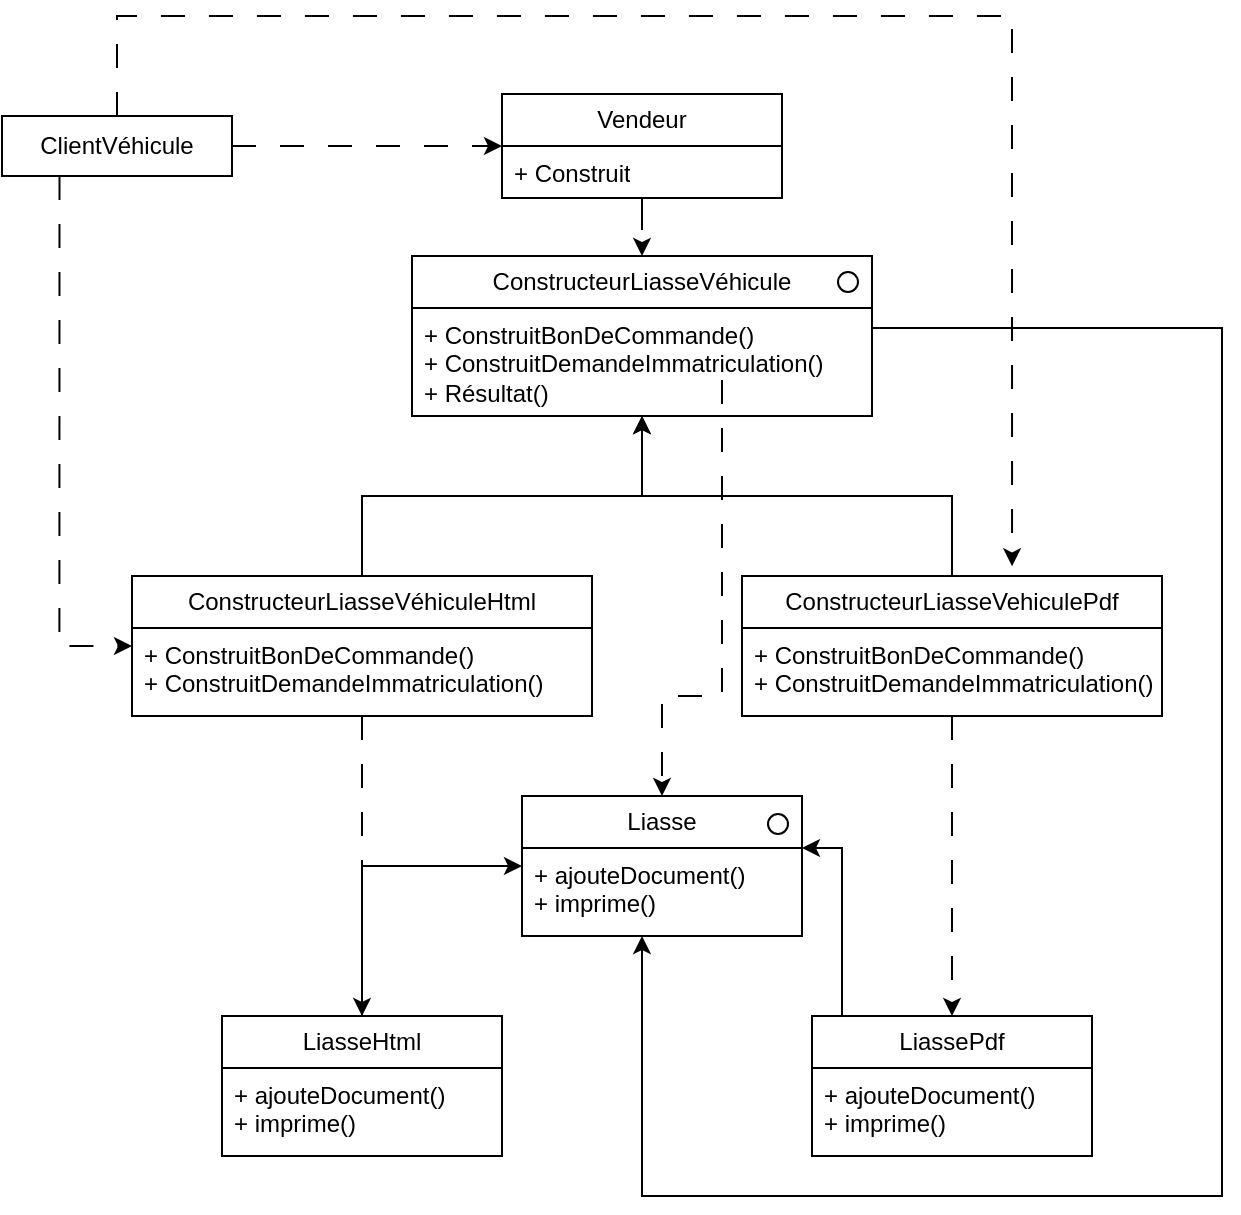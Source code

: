 <mxfile version="22.1.4" type="device">
  <diagram name="Page-1" id="VkfnlF7qGmTDGDxlfwNi">
    <mxGraphModel dx="350" dy="221" grid="1" gridSize="10" guides="1" tooltips="1" connect="1" arrows="1" fold="1" page="1" pageScale="1" pageWidth="827" pageHeight="1169" math="0" shadow="0">
      <root>
        <mxCell id="0" />
        <mxCell id="1" parent="0" />
        <mxCell id="WMn6grZ0DW30NmEa86e4-182" style="edgeStyle=orthogonalEdgeStyle;rounded=0;orthogonalLoop=1;jettySize=auto;html=1;exitX=0.5;exitY=0;exitDx=0;exitDy=0;entryX=0.643;entryY=-0.069;entryDx=0;entryDy=0;entryPerimeter=0;dashed=1;dashPattern=12 12;" edge="1" parent="1" source="WMn6grZ0DW30NmEa86e4-6" target="WMn6grZ0DW30NmEa86e4-174">
          <mxGeometry relative="1" as="geometry">
            <mxPoint x="680" y="40" as="targetPoint" />
            <Array as="points">
              <mxPoint x="258" y="50" />
              <mxPoint x="705" y="50" />
            </Array>
          </mxGeometry>
        </mxCell>
        <mxCell id="WMn6grZ0DW30NmEa86e4-183" style="edgeStyle=orthogonalEdgeStyle;rounded=0;orthogonalLoop=1;jettySize=auto;html=1;exitX=0.25;exitY=1;exitDx=0;exitDy=0;entryX=0;entryY=0.5;entryDx=0;entryDy=0;dashed=1;dashPattern=12 12;" edge="1" parent="1" source="WMn6grZ0DW30NmEa86e4-6" target="WMn6grZ0DW30NmEa86e4-172">
          <mxGeometry relative="1" as="geometry" />
        </mxCell>
        <mxCell id="WMn6grZ0DW30NmEa86e4-195" style="edgeStyle=orthogonalEdgeStyle;rounded=0;orthogonalLoop=1;jettySize=auto;html=1;entryX=0;entryY=0.5;entryDx=0;entryDy=0;dashed=1;dashPattern=12 12;" edge="1" parent="1" source="WMn6grZ0DW30NmEa86e4-6" target="WMn6grZ0DW30NmEa86e4-168">
          <mxGeometry relative="1" as="geometry" />
        </mxCell>
        <mxCell id="WMn6grZ0DW30NmEa86e4-6" value="ClientVéhicule" style="html=1;whiteSpace=wrap;" vertex="1" parent="1">
          <mxGeometry x="200" y="100" width="115" height="30" as="geometry" />
        </mxCell>
        <mxCell id="WMn6grZ0DW30NmEa86e4-184" style="edgeStyle=orthogonalEdgeStyle;rounded=0;orthogonalLoop=1;jettySize=auto;html=1;entryX=0.5;entryY=0;entryDx=0;entryDy=0;dashed=1;dashPattern=12 12;" edge="1" parent="1" source="WMn6grZ0DW30NmEa86e4-168" target="WMn6grZ0DW30NmEa86e4-170">
          <mxGeometry relative="1" as="geometry" />
        </mxCell>
        <mxCell id="WMn6grZ0DW30NmEa86e4-168" value="Vendeur&lt;br&gt;" style="swimlane;fontStyle=0;childLayout=stackLayout;horizontal=1;startSize=26;fillColor=none;horizontalStack=0;resizeParent=1;resizeParentMax=0;resizeLast=0;collapsible=1;marginBottom=0;whiteSpace=wrap;html=1;" vertex="1" parent="1">
          <mxGeometry x="450" y="89" width="140" height="52" as="geometry" />
        </mxCell>
        <mxCell id="WMn6grZ0DW30NmEa86e4-169" value="+ Construit" style="text;strokeColor=none;fillColor=none;align=left;verticalAlign=top;spacingLeft=4;spacingRight=4;overflow=hidden;rotatable=0;points=[[0,0.5],[1,0.5]];portConstraint=eastwest;whiteSpace=wrap;html=1;" vertex="1" parent="WMn6grZ0DW30NmEa86e4-168">
          <mxGeometry y="26" width="140" height="26" as="geometry" />
        </mxCell>
        <mxCell id="WMn6grZ0DW30NmEa86e4-192" style="edgeStyle=orthogonalEdgeStyle;rounded=0;orthogonalLoop=1;jettySize=auto;html=1;" edge="1" parent="1" source="WMn6grZ0DW30NmEa86e4-170" target="WMn6grZ0DW30NmEa86e4-176">
          <mxGeometry relative="1" as="geometry">
            <mxPoint x="520" y="640" as="targetPoint" />
            <Array as="points">
              <mxPoint x="810" y="206" />
              <mxPoint x="810" y="640" />
              <mxPoint x="520" y="640" />
            </Array>
          </mxGeometry>
        </mxCell>
        <mxCell id="WMn6grZ0DW30NmEa86e4-170" value="ConstructeurLiasseVéhicule&lt;br&gt;" style="swimlane;fontStyle=0;childLayout=stackLayout;horizontal=1;startSize=26;fillColor=none;horizontalStack=0;resizeParent=1;resizeParentMax=0;resizeLast=0;collapsible=1;marginBottom=0;whiteSpace=wrap;html=1;" vertex="1" parent="1">
          <mxGeometry x="405" y="170" width="230" height="80" as="geometry" />
        </mxCell>
        <mxCell id="WMn6grZ0DW30NmEa86e4-171" value="+ ConstruitBonDeCommande()&lt;br&gt;+ ConstruitDemandeImmatriculation()&lt;br&gt;+ Résultat()" style="text;strokeColor=none;fillColor=none;align=left;verticalAlign=top;spacingLeft=4;spacingRight=4;overflow=hidden;rotatable=0;points=[[0,0.5],[1,0.5]];portConstraint=eastwest;whiteSpace=wrap;html=1;" vertex="1" parent="WMn6grZ0DW30NmEa86e4-170">
          <mxGeometry y="26" width="230" height="54" as="geometry" />
        </mxCell>
        <mxCell id="WMn6grZ0DW30NmEa86e4-185" style="edgeStyle=orthogonalEdgeStyle;rounded=0;orthogonalLoop=1;jettySize=auto;html=1;" edge="1" parent="1" source="WMn6grZ0DW30NmEa86e4-172" target="WMn6grZ0DW30NmEa86e4-170">
          <mxGeometry relative="1" as="geometry" />
        </mxCell>
        <mxCell id="WMn6grZ0DW30NmEa86e4-189" style="edgeStyle=orthogonalEdgeStyle;rounded=0;orthogonalLoop=1;jettySize=auto;html=1;entryX=0.5;entryY=0;entryDx=0;entryDy=0;dashed=1;dashPattern=12 12;" edge="1" parent="1" source="WMn6grZ0DW30NmEa86e4-172" target="WMn6grZ0DW30NmEa86e4-178">
          <mxGeometry relative="1" as="geometry" />
        </mxCell>
        <mxCell id="WMn6grZ0DW30NmEa86e4-172" value="ConstructeurLiasseVéhiculeHtml" style="swimlane;fontStyle=0;childLayout=stackLayout;horizontal=1;startSize=26;fillColor=none;horizontalStack=0;resizeParent=1;resizeParentMax=0;resizeLast=0;collapsible=1;marginBottom=0;whiteSpace=wrap;html=1;" vertex="1" parent="1">
          <mxGeometry x="265" y="330" width="230" height="70" as="geometry" />
        </mxCell>
        <mxCell id="WMn6grZ0DW30NmEa86e4-173" value="+ ConstruitBonDeCommande()&lt;br style=&quot;border-color: var(--border-color);&quot;&gt;+ ConstruitDemandeImmatriculation()" style="text;strokeColor=none;fillColor=none;align=left;verticalAlign=top;spacingLeft=4;spacingRight=4;overflow=hidden;rotatable=0;points=[[0,0.5],[1,0.5]];portConstraint=eastwest;whiteSpace=wrap;html=1;" vertex="1" parent="WMn6grZ0DW30NmEa86e4-172">
          <mxGeometry y="26" width="230" height="44" as="geometry" />
        </mxCell>
        <mxCell id="WMn6grZ0DW30NmEa86e4-186" style="edgeStyle=orthogonalEdgeStyle;rounded=0;orthogonalLoop=1;jettySize=auto;html=1;exitX=0.5;exitY=0;exitDx=0;exitDy=0;" edge="1" parent="1" source="WMn6grZ0DW30NmEa86e4-174" target="WMn6grZ0DW30NmEa86e4-170">
          <mxGeometry relative="1" as="geometry" />
        </mxCell>
        <mxCell id="WMn6grZ0DW30NmEa86e4-188" style="edgeStyle=orthogonalEdgeStyle;rounded=0;orthogonalLoop=1;jettySize=auto;html=1;entryX=0.5;entryY=0;entryDx=0;entryDy=0;dashed=1;dashPattern=12 12;" edge="1" parent="1" source="WMn6grZ0DW30NmEa86e4-174" target="WMn6grZ0DW30NmEa86e4-180">
          <mxGeometry relative="1" as="geometry" />
        </mxCell>
        <mxCell id="WMn6grZ0DW30NmEa86e4-174" value="ConstructeurLiasseVehiculePdf" style="swimlane;fontStyle=0;childLayout=stackLayout;horizontal=1;startSize=26;fillColor=none;horizontalStack=0;resizeParent=1;resizeParentMax=0;resizeLast=0;collapsible=1;marginBottom=0;whiteSpace=wrap;html=1;" vertex="1" parent="1">
          <mxGeometry x="570" y="330" width="210" height="70" as="geometry" />
        </mxCell>
        <mxCell id="WMn6grZ0DW30NmEa86e4-175" value="+ ConstruitBonDeCommande()&lt;br style=&quot;border-color: var(--border-color);&quot;&gt;+ ConstruitDemandeImmatriculation()" style="text;strokeColor=none;fillColor=none;align=left;verticalAlign=top;spacingLeft=4;spacingRight=4;overflow=hidden;rotatable=0;points=[[0,0.5],[1,0.5]];portConstraint=eastwest;whiteSpace=wrap;html=1;" vertex="1" parent="WMn6grZ0DW30NmEa86e4-174">
          <mxGeometry y="26" width="210" height="44" as="geometry" />
        </mxCell>
        <mxCell id="WMn6grZ0DW30NmEa86e4-176" value="Liasse" style="swimlane;fontStyle=0;childLayout=stackLayout;horizontal=1;startSize=26;fillColor=none;horizontalStack=0;resizeParent=1;resizeParentMax=0;resizeLast=0;collapsible=1;marginBottom=0;whiteSpace=wrap;html=1;" vertex="1" parent="1">
          <mxGeometry x="460" y="440" width="140" height="70" as="geometry" />
        </mxCell>
        <mxCell id="WMn6grZ0DW30NmEa86e4-177" value="+ ajouteDocument()&lt;br style=&quot;border-color: var(--border-color);&quot;&gt;+ imprime()" style="text;strokeColor=none;fillColor=none;align=left;verticalAlign=top;spacingLeft=4;spacingRight=4;overflow=hidden;rotatable=0;points=[[0,0.5],[1,0.5]];portConstraint=eastwest;whiteSpace=wrap;html=1;" vertex="1" parent="WMn6grZ0DW30NmEa86e4-176">
          <mxGeometry y="26" width="140" height="44" as="geometry" />
        </mxCell>
        <mxCell id="WMn6grZ0DW30NmEa86e4-194" style="edgeStyle=orthogonalEdgeStyle;rounded=0;orthogonalLoop=1;jettySize=auto;html=1;" edge="1" parent="1" source="WMn6grZ0DW30NmEa86e4-178" target="WMn6grZ0DW30NmEa86e4-176">
          <mxGeometry relative="1" as="geometry">
            <Array as="points">
              <mxPoint x="380" y="475" />
            </Array>
          </mxGeometry>
        </mxCell>
        <mxCell id="WMn6grZ0DW30NmEa86e4-178" value="LiasseHtml" style="swimlane;fontStyle=0;childLayout=stackLayout;horizontal=1;startSize=26;fillColor=none;horizontalStack=0;resizeParent=1;resizeParentMax=0;resizeLast=0;collapsible=1;marginBottom=0;whiteSpace=wrap;html=1;" vertex="1" parent="1">
          <mxGeometry x="310" y="550" width="140" height="70" as="geometry" />
        </mxCell>
        <mxCell id="WMn6grZ0DW30NmEa86e4-179" value="+ ajouteDocument()&lt;br&gt;+ imprime()" style="text;strokeColor=none;fillColor=none;align=left;verticalAlign=top;spacingLeft=4;spacingRight=4;overflow=hidden;rotatable=0;points=[[0,0.5],[1,0.5]];portConstraint=eastwest;whiteSpace=wrap;html=1;" vertex="1" parent="WMn6grZ0DW30NmEa86e4-178">
          <mxGeometry y="26" width="140" height="44" as="geometry" />
        </mxCell>
        <mxCell id="WMn6grZ0DW30NmEa86e4-190" style="edgeStyle=orthogonalEdgeStyle;rounded=0;orthogonalLoop=1;jettySize=auto;html=1;" edge="1" parent="1" source="WMn6grZ0DW30NmEa86e4-180" target="WMn6grZ0DW30NmEa86e4-176">
          <mxGeometry relative="1" as="geometry">
            <Array as="points">
              <mxPoint x="620" y="466" />
            </Array>
          </mxGeometry>
        </mxCell>
        <mxCell id="WMn6grZ0DW30NmEa86e4-180" value="LiassePdf" style="swimlane;fontStyle=0;childLayout=stackLayout;horizontal=1;startSize=26;fillColor=none;horizontalStack=0;resizeParent=1;resizeParentMax=0;resizeLast=0;collapsible=1;marginBottom=0;whiteSpace=wrap;html=1;" vertex="1" parent="1">
          <mxGeometry x="605" y="550" width="140" height="70" as="geometry" />
        </mxCell>
        <mxCell id="WMn6grZ0DW30NmEa86e4-181" value="+ ajouteDocument()&lt;br style=&quot;border-color: var(--border-color);&quot;&gt;+ imprime()" style="text;strokeColor=none;fillColor=none;align=left;verticalAlign=top;spacingLeft=4;spacingRight=4;overflow=hidden;rotatable=0;points=[[0,0.5],[1,0.5]];portConstraint=eastwest;whiteSpace=wrap;html=1;" vertex="1" parent="WMn6grZ0DW30NmEa86e4-180">
          <mxGeometry y="26" width="140" height="44" as="geometry" />
        </mxCell>
        <mxCell id="WMn6grZ0DW30NmEa86e4-187" style="edgeStyle=orthogonalEdgeStyle;rounded=0;orthogonalLoop=1;jettySize=auto;html=1;entryX=0.5;entryY=0;entryDx=0;entryDy=0;dashed=1;dashPattern=12 12;" edge="1" parent="1">
          <mxGeometry relative="1" as="geometry">
            <mxPoint x="560" y="232" as="sourcePoint" />
            <mxPoint x="530" y="440" as="targetPoint" />
            <Array as="points">
              <mxPoint x="560" y="390" />
              <mxPoint x="530" y="390" />
            </Array>
          </mxGeometry>
        </mxCell>
        <mxCell id="WMn6grZ0DW30NmEa86e4-197" value="" style="ellipse;whiteSpace=wrap;html=1;aspect=fixed;" vertex="1" parent="1">
          <mxGeometry x="618" y="178" width="10" height="10" as="geometry" />
        </mxCell>
        <mxCell id="WMn6grZ0DW30NmEa86e4-198" value="" style="ellipse;whiteSpace=wrap;html=1;aspect=fixed;" vertex="1" parent="1">
          <mxGeometry x="583" y="449" width="10" height="10" as="geometry" />
        </mxCell>
      </root>
    </mxGraphModel>
  </diagram>
</mxfile>
